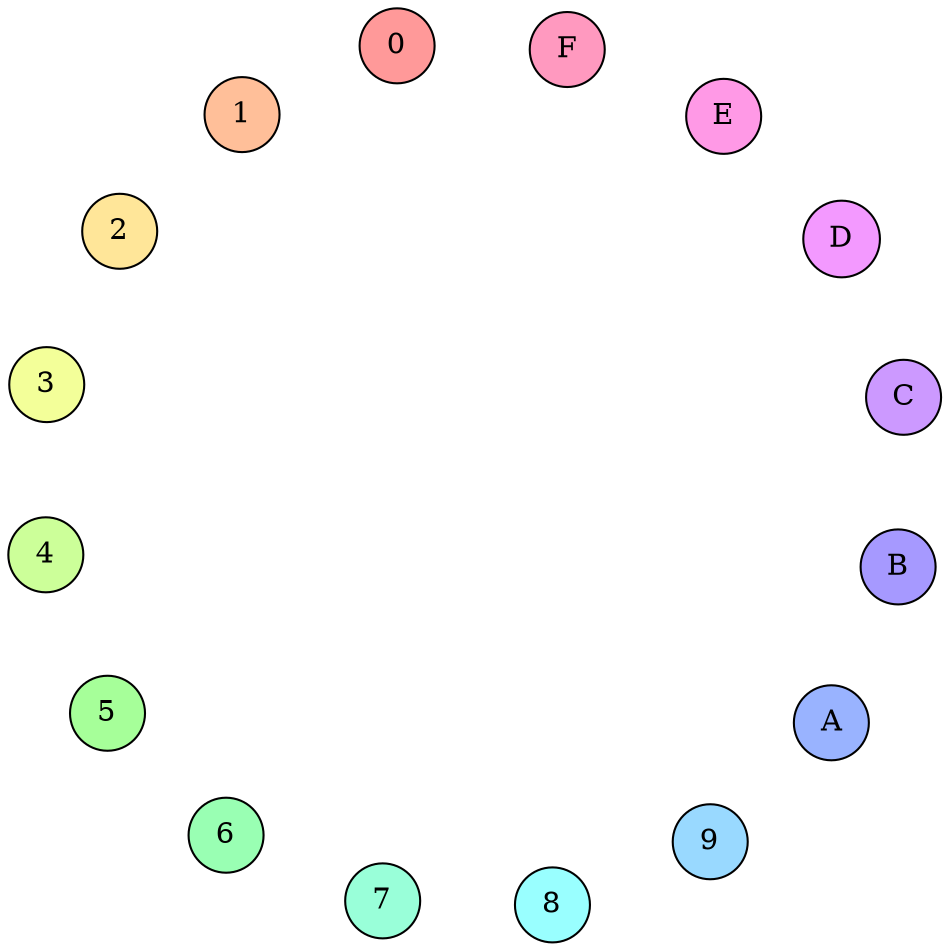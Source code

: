 
digraph G {
    graph [splines=curved; layout=neato; start=1; epsilon=0.001];
    node [style=filled, shape=circle];
    edge [style=invis];
    0 [fillcolor="0.0 0.4 1"]; 1 [fillcolor="0.0625 0.4 1"]; 2 [fillcolor="0.125 0.4 1"]; 3 [fillcolor="0.1875 0.4 1"]; 4 [fillcolor="0.25 0.4 1"]; 5 [fillcolor="0.3125 0.4 1"]; 6 [fillcolor="0.375 0.4 1"]; 7 [fillcolor="0.4375 0.4 1"]; 8 [fillcolor="0.5 0.4 1"]; 9 [fillcolor="0.5625 0.4 1"]; A [fillcolor="0.625 0.4 1"]; B [fillcolor="0.6875 0.4 1"]; C [fillcolor="0.75 0.4 1"]; D [fillcolor="0.8125 0.4 1"]; E [fillcolor="0.875 0.4 1"]; F [fillcolor="0.9375 0.4 1"];
    1 -> 0; 2 -> 1; 3 -> 2; 4 -> 3; 5 -> 4; 6 -> 5; 7 -> 6; 8 -> 7; 9 -> 8; A -> 9; B -> A; C -> B; D -> C; E -> D; F -> E; 0 -> F;
}
